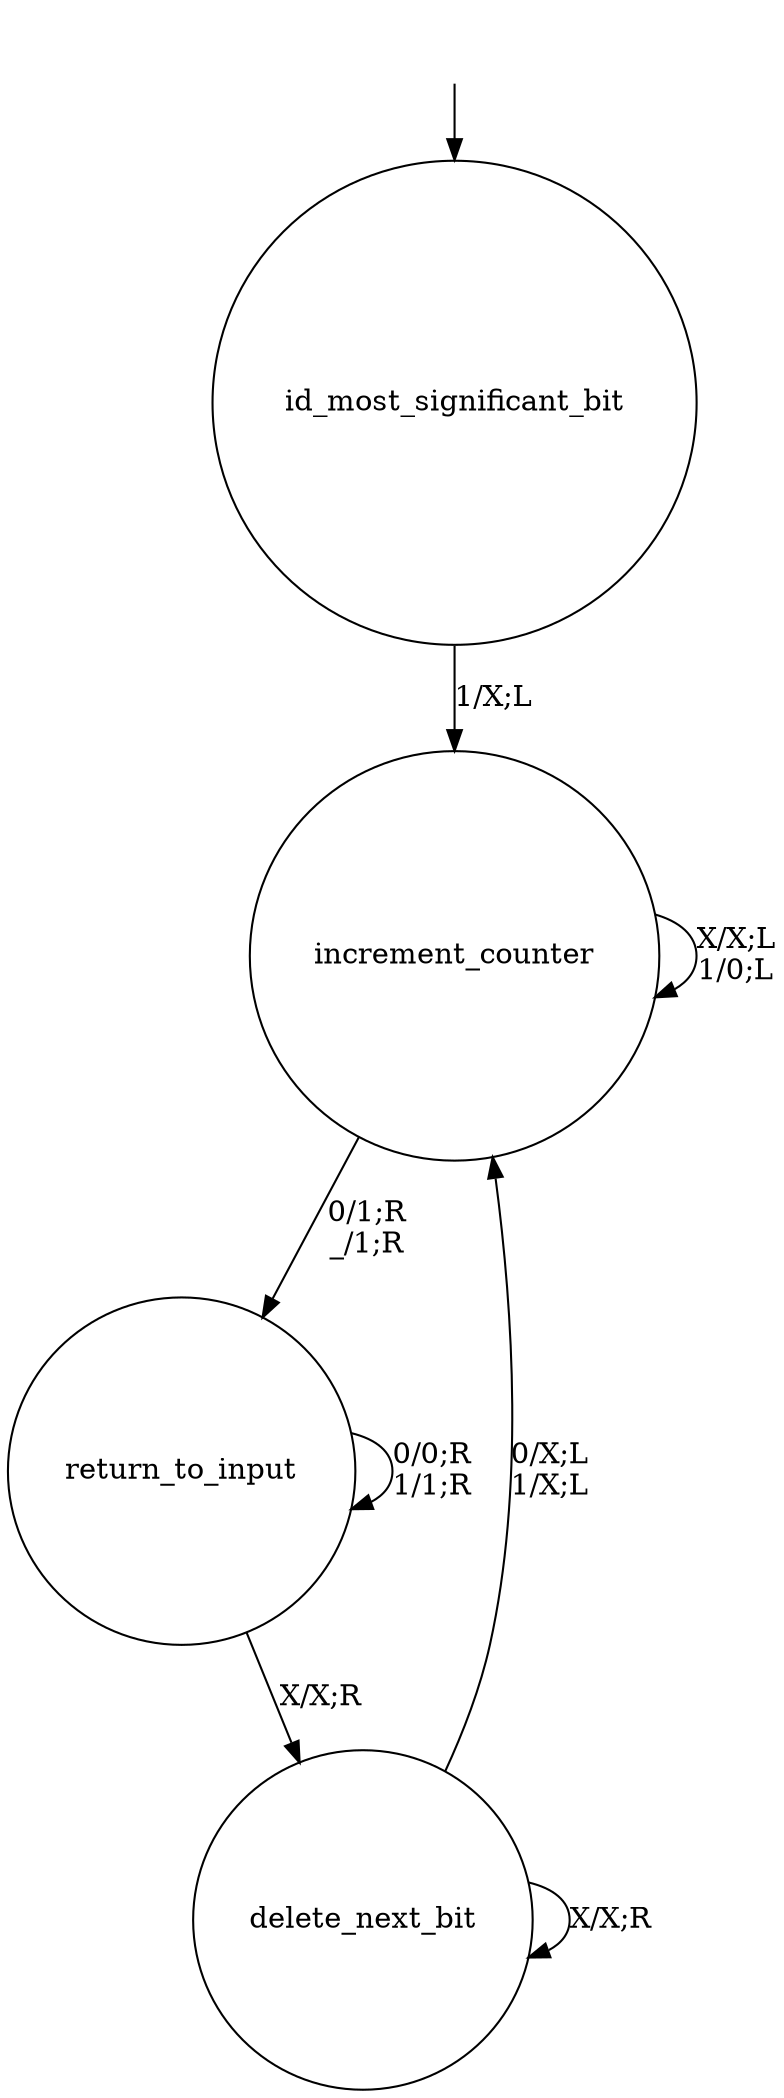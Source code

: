 digraph {
  node [shape=circle]
  "" [shape=none]
  "" -> id_most_significant_bit
  id_most_significant_bit -> increment_counter [label="1/X;L"]
  delete_next_bit -> increment_counter [label="0/X;L\n1/X;L"]
  delete_next_bit -> delete_next_bit [label="X/X;R"]
  increment_counter -> increment_counter [label="X/X;L\n1/0;L"]
  increment_counter -> return_to_input [label="0/1;R\n_/1;R"]
  return_to_input -> return_to_input [label="0/0;R\n1/1;R"]
  return_to_input -> delete_next_bit [label="X/X;R"]
}
